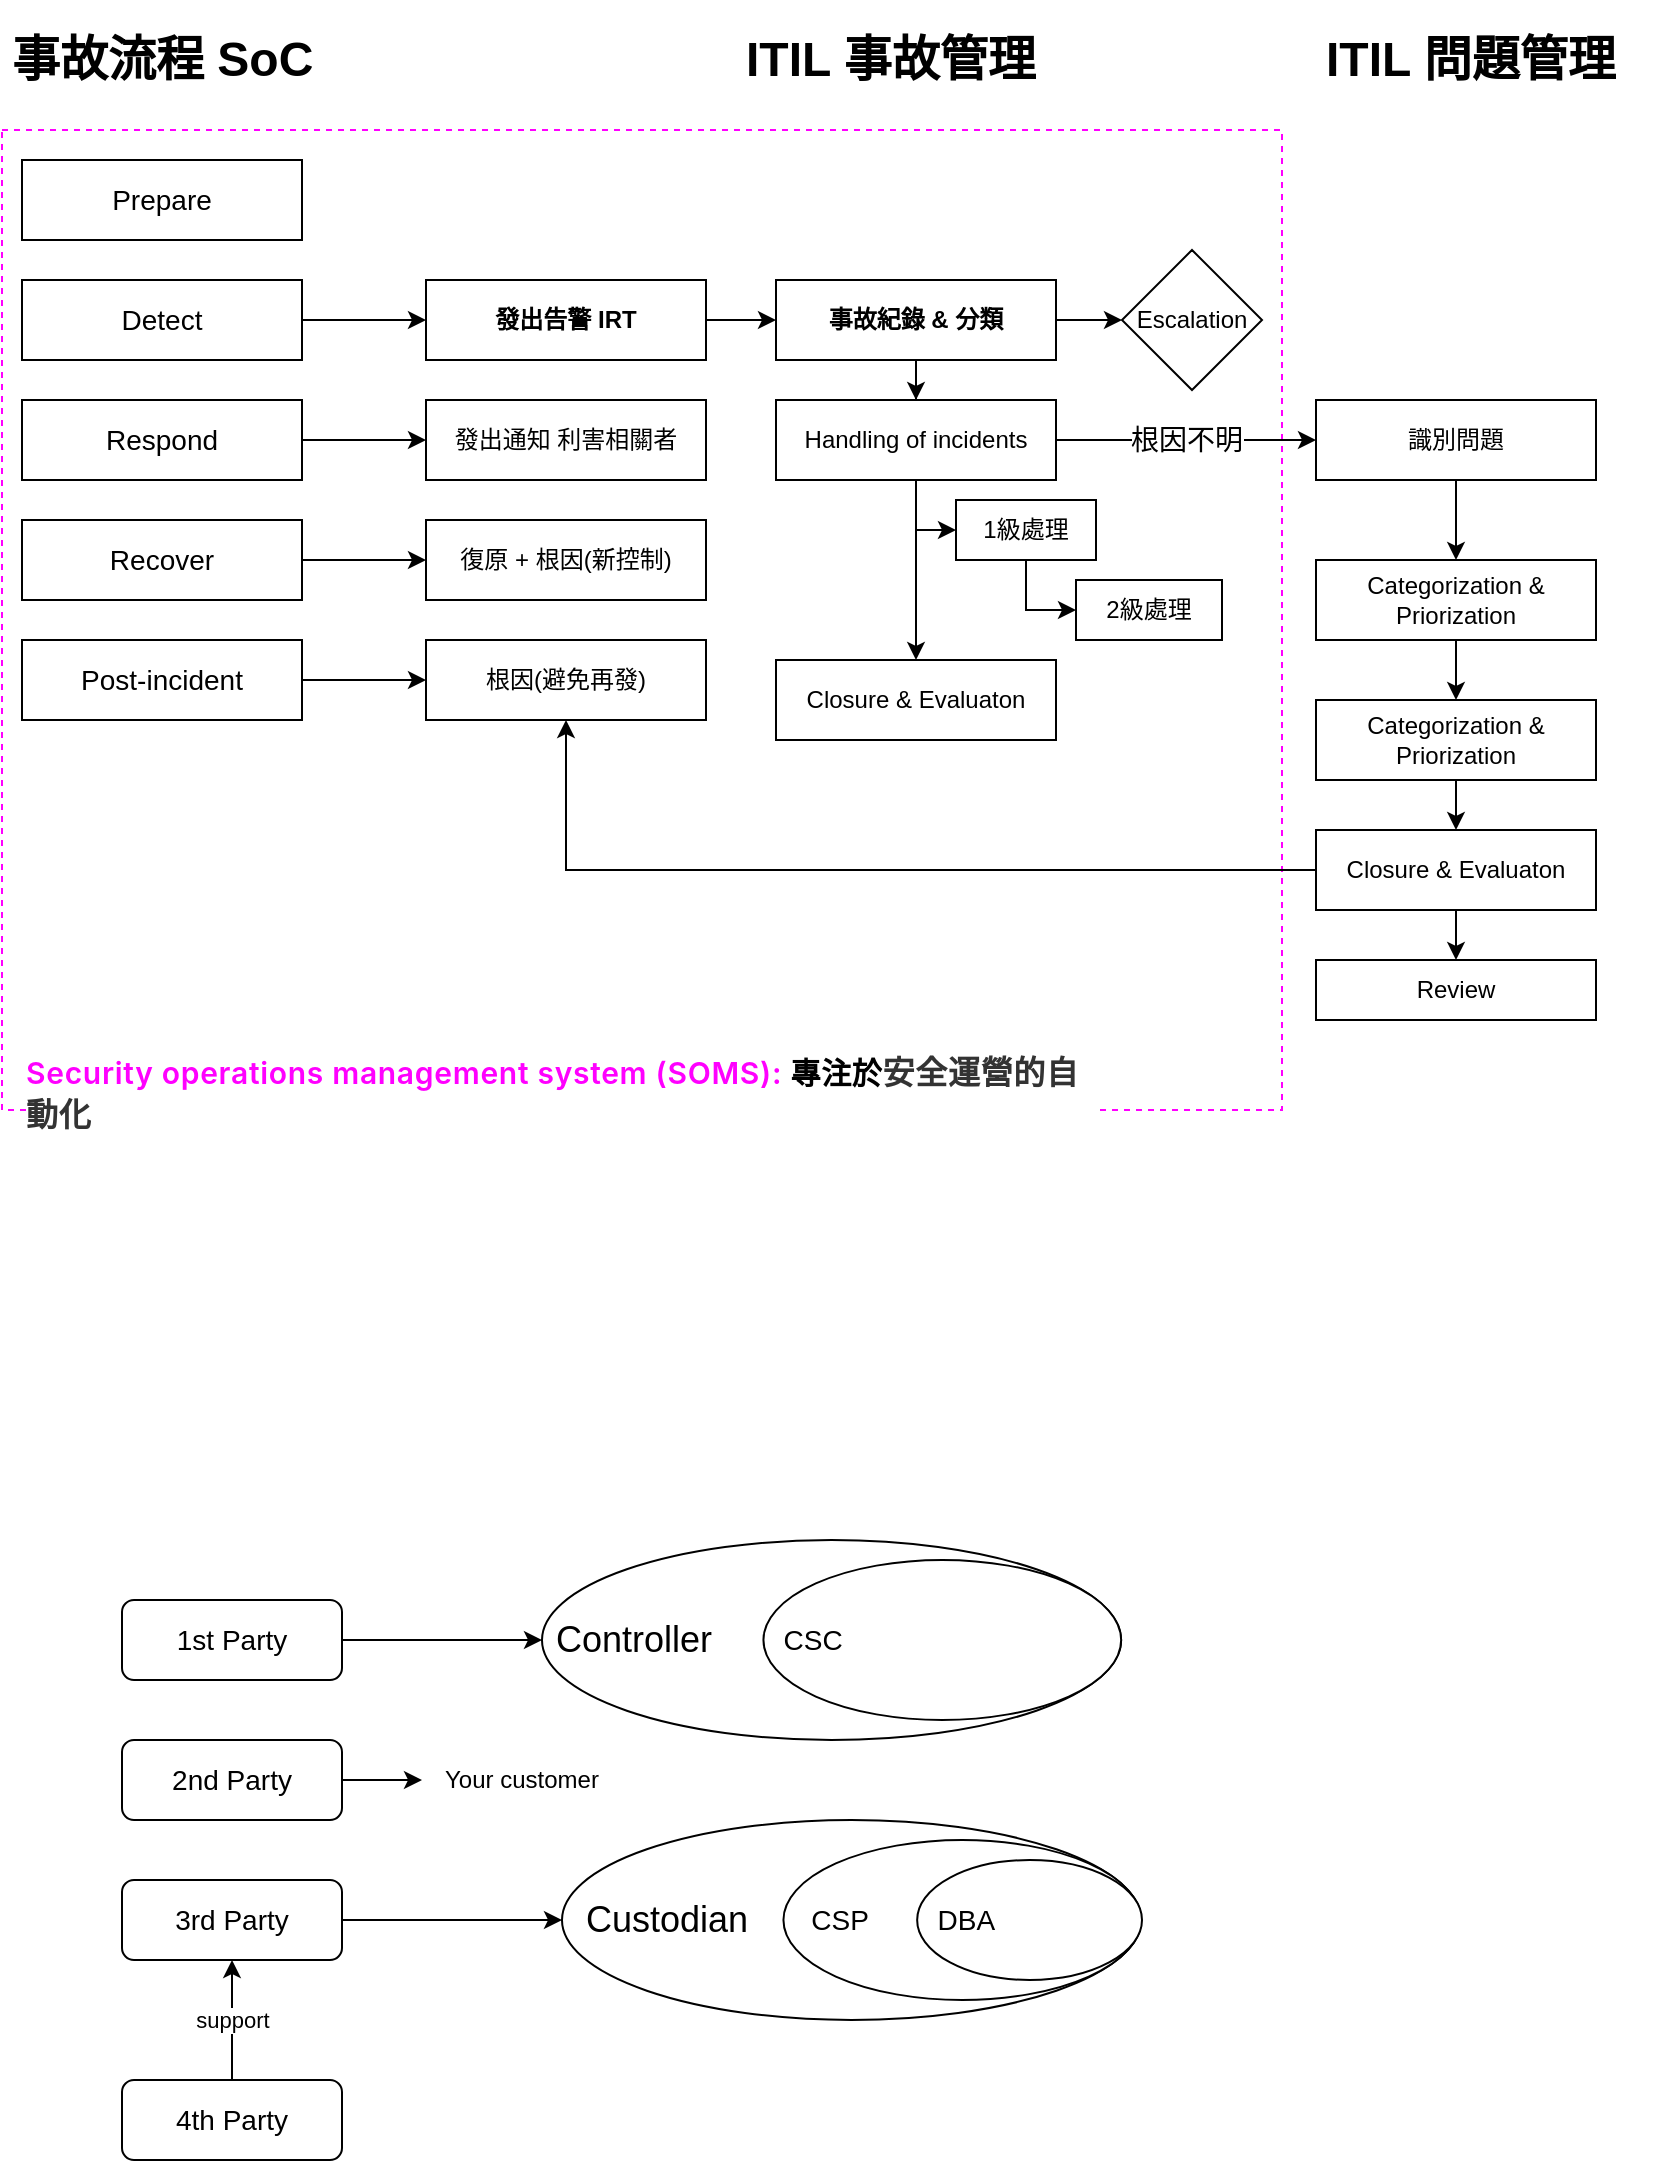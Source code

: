 <mxfile version="24.0.2" type="github">
  <diagram name="第 1 页" id="hQReIISKm8YCtOWLxGjV">
    <mxGraphModel dx="1434" dy="754" grid="1" gridSize="10" guides="1" tooltips="1" connect="1" arrows="1" fold="1" page="1" pageScale="1" pageWidth="827" pageHeight="1169" math="0" shadow="0">
      <root>
        <mxCell id="0" />
        <mxCell id="1" parent="0" />
        <mxCell id="yliNx0_WTpfWxn0OHZDb-20" value="" style="rounded=0;whiteSpace=wrap;html=1;fillColor=none;dashed=1;strokeColor=#FF00FF;" vertex="1" parent="1">
          <mxGeometry x="10" y="95" width="640" height="490" as="geometry" />
        </mxCell>
        <mxCell id="Ozge6DqlCok_twECxc4k-1" value="&lt;font style=&quot;font-size: 14px;&quot;&gt;Prepare&lt;/font&gt;" style="rounded=0;whiteSpace=wrap;html=1;" parent="1" vertex="1">
          <mxGeometry x="20" y="110" width="140" height="40" as="geometry" />
        </mxCell>
        <mxCell id="Ozge6DqlCok_twECxc4k-2" value="" style="edgeStyle=orthogonalEdgeStyle;rounded=0;orthogonalLoop=1;jettySize=auto;html=1;" parent="1" source="Ozge6DqlCok_twECxc4k-3" target="Ozge6DqlCok_twECxc4k-11" edge="1">
          <mxGeometry relative="1" as="geometry" />
        </mxCell>
        <mxCell id="Ozge6DqlCok_twECxc4k-3" value="&lt;font style=&quot;font-size: 14px;&quot;&gt;Detect&lt;/font&gt;" style="rounded=0;whiteSpace=wrap;html=1;" parent="1" vertex="1">
          <mxGeometry x="20" y="170" width="140" height="40" as="geometry" />
        </mxCell>
        <mxCell id="Ozge6DqlCok_twECxc4k-4" value="" style="edgeStyle=orthogonalEdgeStyle;rounded=0;orthogonalLoop=1;jettySize=auto;html=1;" parent="1" source="Ozge6DqlCok_twECxc4k-5" target="Ozge6DqlCok_twECxc4k-12" edge="1">
          <mxGeometry relative="1" as="geometry" />
        </mxCell>
        <mxCell id="Ozge6DqlCok_twECxc4k-5" value="&lt;font style=&quot;font-size: 14px;&quot;&gt;Respond&lt;/font&gt;" style="rounded=0;whiteSpace=wrap;html=1;" parent="1" vertex="1">
          <mxGeometry x="20" y="230" width="140" height="40" as="geometry" />
        </mxCell>
        <mxCell id="Ozge6DqlCok_twECxc4k-6" value="" style="edgeStyle=orthogonalEdgeStyle;rounded=0;orthogonalLoop=1;jettySize=auto;html=1;fontSize=14;" parent="1" source="Ozge6DqlCok_twECxc4k-7" target="Ozge6DqlCok_twECxc4k-36" edge="1">
          <mxGeometry relative="1" as="geometry" />
        </mxCell>
        <mxCell id="Ozge6DqlCok_twECxc4k-7" value="&lt;font style=&quot;font-size: 14px;&quot;&gt;Recover&lt;/font&gt;" style="rounded=0;whiteSpace=wrap;html=1;" parent="1" vertex="1">
          <mxGeometry x="20" y="290" width="140" height="40" as="geometry" />
        </mxCell>
        <mxCell id="yliNx0_WTpfWxn0OHZDb-22" value="" style="edgeStyle=orthogonalEdgeStyle;rounded=0;orthogonalLoop=1;jettySize=auto;html=1;" edge="1" parent="1" source="Ozge6DqlCok_twECxc4k-8" target="yliNx0_WTpfWxn0OHZDb-21">
          <mxGeometry relative="1" as="geometry" />
        </mxCell>
        <mxCell id="Ozge6DqlCok_twECxc4k-8" value="&lt;font style=&quot;font-size: 14px;&quot;&gt;Post-incident&lt;/font&gt;" style="rounded=0;whiteSpace=wrap;html=1;" parent="1" vertex="1">
          <mxGeometry x="20" y="350" width="140" height="40" as="geometry" />
        </mxCell>
        <mxCell id="Ozge6DqlCok_twECxc4k-9" value="&lt;h1&gt;事故流程 SoC&lt;/h1&gt;" style="text;html=1;strokeColor=none;fillColor=none;spacing=5;spacingTop=-20;whiteSpace=wrap;overflow=hidden;rounded=0;" parent="1" vertex="1">
          <mxGeometry x="10" y="40" width="180" height="50" as="geometry" />
        </mxCell>
        <mxCell id="Ozge6DqlCok_twECxc4k-10" value="" style="edgeStyle=orthogonalEdgeStyle;rounded=0;orthogonalLoop=1;jettySize=auto;html=1;fontSize=14;" parent="1" source="Ozge6DqlCok_twECxc4k-11" target="Ozge6DqlCok_twECxc4k-15" edge="1">
          <mxGeometry relative="1" as="geometry" />
        </mxCell>
        <mxCell id="Ozge6DqlCok_twECxc4k-11" value="&lt;b&gt;發出告警 IRT&lt;/b&gt;" style="rounded=0;whiteSpace=wrap;html=1;" parent="1" vertex="1">
          <mxGeometry x="222" y="170" width="140" height="40" as="geometry" />
        </mxCell>
        <mxCell id="Ozge6DqlCok_twECxc4k-12" value="發出通知 利害相關者" style="rounded=0;whiteSpace=wrap;html=1;" parent="1" vertex="1">
          <mxGeometry x="222" y="230" width="140" height="40" as="geometry" />
        </mxCell>
        <mxCell id="Ozge6DqlCok_twECxc4k-13" value="" style="edgeStyle=orthogonalEdgeStyle;rounded=0;orthogonalLoop=1;jettySize=auto;html=1;fontSize=14;" parent="1" source="Ozge6DqlCok_twECxc4k-15" target="Ozge6DqlCok_twECxc4k-20" edge="1">
          <mxGeometry relative="1" as="geometry" />
        </mxCell>
        <mxCell id="Ozge6DqlCok_twECxc4k-14" value="" style="edgeStyle=orthogonalEdgeStyle;rounded=0;orthogonalLoop=1;jettySize=auto;html=1;fontSize=14;" parent="1" source="Ozge6DqlCok_twECxc4k-15" target="Ozge6DqlCok_twECxc4k-37" edge="1">
          <mxGeometry relative="1" as="geometry" />
        </mxCell>
        <mxCell id="Ozge6DqlCok_twECxc4k-15" value="&lt;b&gt;事故紀錄 &amp;amp; 分類&lt;/b&gt;" style="rounded=0;whiteSpace=wrap;html=1;" parent="1" vertex="1">
          <mxGeometry x="397" y="170" width="140" height="40" as="geometry" />
        </mxCell>
        <mxCell id="Ozge6DqlCok_twECxc4k-16" value="&lt;h1&gt;ITIL 事故管理&lt;/h1&gt;" style="text;html=1;strokeColor=none;fillColor=none;spacing=5;spacingTop=-20;whiteSpace=wrap;overflow=hidden;rounded=0;" parent="1" vertex="1">
          <mxGeometry x="377" y="40" width="180" height="50" as="geometry" />
        </mxCell>
        <mxCell id="Ozge6DqlCok_twECxc4k-17" value="根因不明" style="edgeStyle=orthogonalEdgeStyle;rounded=0;orthogonalLoop=1;jettySize=auto;html=1;fontSize=14;" parent="1" source="Ozge6DqlCok_twECxc4k-20" target="Ozge6DqlCok_twECxc4k-23" edge="1">
          <mxGeometry relative="1" as="geometry" />
        </mxCell>
        <mxCell id="Ozge6DqlCok_twECxc4k-18" style="edgeStyle=orthogonalEdgeStyle;rounded=0;orthogonalLoop=1;jettySize=auto;html=1;entryX=0;entryY=0.5;entryDx=0;entryDy=0;fontSize=14;" parent="1" source="Ozge6DqlCok_twECxc4k-20" target="Ozge6DqlCok_twECxc4k-25" edge="1">
          <mxGeometry relative="1" as="geometry" />
        </mxCell>
        <mxCell id="Ozge6DqlCok_twECxc4k-19" style="edgeStyle=orthogonalEdgeStyle;rounded=0;orthogonalLoop=1;jettySize=auto;html=1;fontSize=14;" parent="1" source="Ozge6DqlCok_twECxc4k-20" target="Ozge6DqlCok_twECxc4k-27" edge="1">
          <mxGeometry relative="1" as="geometry" />
        </mxCell>
        <mxCell id="Ozge6DqlCok_twECxc4k-20" value="Handling of incidents" style="rounded=0;whiteSpace=wrap;html=1;" parent="1" vertex="1">
          <mxGeometry x="397" y="230" width="140" height="40" as="geometry" />
        </mxCell>
        <mxCell id="Ozge6DqlCok_twECxc4k-21" value="&lt;h1&gt;ITIL 問題管理&lt;/h1&gt;" style="text;html=1;strokeColor=none;fillColor=none;spacing=5;spacingTop=-20;whiteSpace=wrap;overflow=hidden;rounded=0;" parent="1" vertex="1">
          <mxGeometry x="667" y="40" width="180" height="50" as="geometry" />
        </mxCell>
        <mxCell id="Ozge6DqlCok_twECxc4k-22" value="" style="edgeStyle=orthogonalEdgeStyle;rounded=0;orthogonalLoop=1;jettySize=auto;html=1;fontSize=14;" parent="1" source="Ozge6DqlCok_twECxc4k-23" target="Ozge6DqlCok_twECxc4k-29" edge="1">
          <mxGeometry relative="1" as="geometry" />
        </mxCell>
        <mxCell id="Ozge6DqlCok_twECxc4k-23" value="識別問題" style="rounded=0;whiteSpace=wrap;html=1;" parent="1" vertex="1">
          <mxGeometry x="667" y="230" width="140" height="40" as="geometry" />
        </mxCell>
        <mxCell id="Ozge6DqlCok_twECxc4k-24" style="edgeStyle=orthogonalEdgeStyle;rounded=0;orthogonalLoop=1;jettySize=auto;html=1;entryX=0;entryY=0.5;entryDx=0;entryDy=0;fontSize=14;" parent="1" source="Ozge6DqlCok_twECxc4k-25" target="Ozge6DqlCok_twECxc4k-26" edge="1">
          <mxGeometry relative="1" as="geometry" />
        </mxCell>
        <mxCell id="Ozge6DqlCok_twECxc4k-25" value="1級處理" style="rounded=0;whiteSpace=wrap;html=1;" parent="1" vertex="1">
          <mxGeometry x="487" y="280" width="70" height="30" as="geometry" />
        </mxCell>
        <mxCell id="Ozge6DqlCok_twECxc4k-26" value="2級處理" style="rounded=0;whiteSpace=wrap;html=1;" parent="1" vertex="1">
          <mxGeometry x="547" y="320" width="73" height="30" as="geometry" />
        </mxCell>
        <mxCell id="Ozge6DqlCok_twECxc4k-27" value="Closure &amp;amp; Evaluaton" style="rounded=0;whiteSpace=wrap;html=1;" parent="1" vertex="1">
          <mxGeometry x="397" y="360" width="140" height="40" as="geometry" />
        </mxCell>
        <mxCell id="Ozge6DqlCok_twECxc4k-28" value="" style="edgeStyle=orthogonalEdgeStyle;rounded=0;orthogonalLoop=1;jettySize=auto;html=1;fontSize=14;" parent="1" source="Ozge6DqlCok_twECxc4k-29" target="Ozge6DqlCok_twECxc4k-31" edge="1">
          <mxGeometry relative="1" as="geometry" />
        </mxCell>
        <mxCell id="Ozge6DqlCok_twECxc4k-29" value="Categorization &amp;amp; Priorization" style="rounded=0;whiteSpace=wrap;html=1;" parent="1" vertex="1">
          <mxGeometry x="667" y="310" width="140" height="40" as="geometry" />
        </mxCell>
        <mxCell id="Ozge6DqlCok_twECxc4k-30" value="" style="edgeStyle=orthogonalEdgeStyle;rounded=0;orthogonalLoop=1;jettySize=auto;html=1;fontSize=14;" parent="1" source="Ozge6DqlCok_twECxc4k-31" target="Ozge6DqlCok_twECxc4k-34" edge="1">
          <mxGeometry relative="1" as="geometry" />
        </mxCell>
        <mxCell id="Ozge6DqlCok_twECxc4k-31" value="Categorization &amp;amp; Priorization" style="rounded=0;whiteSpace=wrap;html=1;" parent="1" vertex="1">
          <mxGeometry x="667" y="380" width="140" height="40" as="geometry" />
        </mxCell>
        <mxCell id="Ozge6DqlCok_twECxc4k-32" value="" style="edgeStyle=orthogonalEdgeStyle;rounded=0;orthogonalLoop=1;jettySize=auto;html=1;fontSize=14;" parent="1" source="Ozge6DqlCok_twECxc4k-34" target="Ozge6DqlCok_twECxc4k-35" edge="1">
          <mxGeometry relative="1" as="geometry" />
        </mxCell>
        <mxCell id="Ozge6DqlCok_twECxc4k-33" style="edgeStyle=orthogonalEdgeStyle;rounded=0;orthogonalLoop=1;jettySize=auto;html=1;fontSize=14;entryX=0.5;entryY=1;entryDx=0;entryDy=0;" parent="1" source="Ozge6DqlCok_twECxc4k-34" target="yliNx0_WTpfWxn0OHZDb-21" edge="1">
          <mxGeometry relative="1" as="geometry">
            <mxPoint x="290" y="410" as="targetPoint" />
          </mxGeometry>
        </mxCell>
        <mxCell id="Ozge6DqlCok_twECxc4k-34" value="Closure &amp;amp; Evaluaton" style="rounded=0;whiteSpace=wrap;html=1;" parent="1" vertex="1">
          <mxGeometry x="667" y="445" width="140" height="40" as="geometry" />
        </mxCell>
        <mxCell id="Ozge6DqlCok_twECxc4k-35" value="Review" style="rounded=0;whiteSpace=wrap;html=1;" parent="1" vertex="1">
          <mxGeometry x="667" y="510" width="140" height="30" as="geometry" />
        </mxCell>
        <mxCell id="Ozge6DqlCok_twECxc4k-36" value="復原 + 根因(新控制)" style="rounded=0;whiteSpace=wrap;html=1;" parent="1" vertex="1">
          <mxGeometry x="222" y="290" width="140" height="40" as="geometry" />
        </mxCell>
        <mxCell id="Ozge6DqlCok_twECxc4k-37" value="Escalation" style="rhombus;whiteSpace=wrap;html=1;rounded=0;" parent="1" vertex="1">
          <mxGeometry x="570" y="155" width="70" height="70" as="geometry" />
        </mxCell>
        <mxCell id="yliNx0_WTpfWxn0OHZDb-15" style="edgeStyle=orthogonalEdgeStyle;rounded=0;orthogonalLoop=1;jettySize=auto;html=1;entryX=0;entryY=0.5;entryDx=0;entryDy=0;" edge="1" parent="1" source="yliNx0_WTpfWxn0OHZDb-2" target="yliNx0_WTpfWxn0OHZDb-12">
          <mxGeometry relative="1" as="geometry" />
        </mxCell>
        <mxCell id="yliNx0_WTpfWxn0OHZDb-2" value="&lt;font style=&quot;font-size: 14px;&quot;&gt;1st Party&lt;/font&gt;" style="rounded=1;whiteSpace=wrap;html=1;" vertex="1" parent="1">
          <mxGeometry x="70" y="830" width="110" height="40" as="geometry" />
        </mxCell>
        <mxCell id="yliNx0_WTpfWxn0OHZDb-17" value="" style="edgeStyle=orthogonalEdgeStyle;rounded=0;orthogonalLoop=1;jettySize=auto;html=1;" edge="1" parent="1" source="yliNx0_WTpfWxn0OHZDb-4" target="yliNx0_WTpfWxn0OHZDb-16">
          <mxGeometry relative="1" as="geometry" />
        </mxCell>
        <mxCell id="yliNx0_WTpfWxn0OHZDb-4" value="&lt;font style=&quot;font-size: 14px;&quot;&gt;2nd Party&lt;/font&gt;" style="rounded=1;whiteSpace=wrap;html=1;" vertex="1" parent="1">
          <mxGeometry x="70" y="900" width="110" height="40" as="geometry" />
        </mxCell>
        <mxCell id="yliNx0_WTpfWxn0OHZDb-9" style="edgeStyle=orthogonalEdgeStyle;rounded=0;orthogonalLoop=1;jettySize=auto;html=1;entryX=0;entryY=0.5;entryDx=0;entryDy=0;" edge="1" parent="1" source="yliNx0_WTpfWxn0OHZDb-5" target="yliNx0_WTpfWxn0OHZDb-1">
          <mxGeometry relative="1" as="geometry" />
        </mxCell>
        <mxCell id="yliNx0_WTpfWxn0OHZDb-5" value="&lt;font style=&quot;font-size: 14px;&quot;&gt;3rd Party&lt;/font&gt;" style="rounded=1;whiteSpace=wrap;html=1;" vertex="1" parent="1">
          <mxGeometry x="70" y="970" width="110" height="40" as="geometry" />
        </mxCell>
        <mxCell id="yliNx0_WTpfWxn0OHZDb-18" value="support" style="edgeStyle=orthogonalEdgeStyle;rounded=0;orthogonalLoop=1;jettySize=auto;html=1;" edge="1" parent="1" source="yliNx0_WTpfWxn0OHZDb-6" target="yliNx0_WTpfWxn0OHZDb-5">
          <mxGeometry relative="1" as="geometry" />
        </mxCell>
        <mxCell id="yliNx0_WTpfWxn0OHZDb-6" value="&lt;font style=&quot;font-size: 14px;&quot;&gt;4th Party&lt;/font&gt;" style="rounded=1;whiteSpace=wrap;html=1;" vertex="1" parent="1">
          <mxGeometry x="70" y="1070" width="110" height="40" as="geometry" />
        </mxCell>
        <mxCell id="yliNx0_WTpfWxn0OHZDb-10" value="" style="group" vertex="1" connectable="0" parent="1">
          <mxGeometry x="290" y="940" width="290" height="100" as="geometry" />
        </mxCell>
        <mxCell id="yliNx0_WTpfWxn0OHZDb-1" value="&lt;font style=&quot;font-size: 18px;&quot;&gt;&amp;nbsp; Custodian&lt;/font&gt;" style="ellipse;whiteSpace=wrap;html=1;align=left;" vertex="1" parent="yliNx0_WTpfWxn0OHZDb-10">
          <mxGeometry width="289.574" height="100" as="geometry" />
        </mxCell>
        <mxCell id="yliNx0_WTpfWxn0OHZDb-7" value="&lt;font style=&quot;font-size: 14px;&quot;&gt;&amp;nbsp; &amp;nbsp;CSP&lt;/font&gt;" style="ellipse;whiteSpace=wrap;html=1;align=left;" vertex="1" parent="yliNx0_WTpfWxn0OHZDb-10">
          <mxGeometry x="110.72" y="10" width="178.855" height="80" as="geometry" />
        </mxCell>
        <mxCell id="yliNx0_WTpfWxn0OHZDb-8" value="&lt;span style=&quot;font-size: 14px;&quot;&gt;&amp;nbsp; DBA&lt;/span&gt;" style="ellipse;whiteSpace=wrap;html=1;align=left;" vertex="1" parent="yliNx0_WTpfWxn0OHZDb-10">
          <mxGeometry x="177.577" y="20" width="112.423" height="60" as="geometry" />
        </mxCell>
        <mxCell id="yliNx0_WTpfWxn0OHZDb-11" value="" style="group" vertex="1" connectable="0" parent="1">
          <mxGeometry x="280" y="800" width="290" height="100" as="geometry" />
        </mxCell>
        <mxCell id="yliNx0_WTpfWxn0OHZDb-12" value="&lt;font style=&quot;font-size: 18px;&quot;&gt;&amp;nbsp;Controller&lt;/font&gt;" style="ellipse;whiteSpace=wrap;html=1;align=left;" vertex="1" parent="yliNx0_WTpfWxn0OHZDb-11">
          <mxGeometry width="289.574" height="100" as="geometry" />
        </mxCell>
        <mxCell id="yliNx0_WTpfWxn0OHZDb-13" value="&lt;span style=&quot;font-size: 14px;&quot;&gt;&amp;nbsp; CSC&lt;/span&gt;" style="ellipse;whiteSpace=wrap;html=1;align=left;" vertex="1" parent="yliNx0_WTpfWxn0OHZDb-11">
          <mxGeometry x="110.72" y="10" width="178.855" height="80" as="geometry" />
        </mxCell>
        <mxCell id="yliNx0_WTpfWxn0OHZDb-16" value="Your customer" style="text;html=1;align=center;verticalAlign=middle;whiteSpace=wrap;rounded=0;" vertex="1" parent="1">
          <mxGeometry x="220" y="905" width="100" height="30" as="geometry" />
        </mxCell>
        <mxCell id="yliNx0_WTpfWxn0OHZDb-19" value="&lt;h3 class=&quot;part in-view&quot; data-startline=&quot;573&quot; data-endline=&quot;573&quot; id=&quot;Security-operations-management-system-SOMS&quot; data-id=&quot;Security-operations-management-system-SOMS&quot; data-original-title=&quot;&quot; title=&quot;&quot; aria-describedby=&quot;popover423674&quot; style=&quot;box-sizing: border-box; --tw-border-spacing-x: 0; --tw-border-spacing-y: 0; --tw-translate-x: 0; --tw-translate-y: 0; --tw-rotate: 0; --tw-skew-x: 0; --tw-skew-y: 0; --tw-scale-x: 1; --tw-scale-y: 1; --tw-pan-x: ; --tw-pan-y: ; --tw-pinch-zoom: ; --tw-scroll-snap-strictness: proximity; --tw-ordinal: ; --tw-slashed-zero: ; --tw-numeric-figure: ; --tw-numeric-spacing: ; --tw-numeric-fraction: ; --tw-ring-inset: ; --tw-ring-offset-width: 0px; --tw-ring-offset-color: #fff; --tw-ring-color: rgb(59 130 246 / .5); --tw-ring-offset-shadow: 0 0 #0000; --tw-ring-shadow: 0 0 #0000; --tw-shadow: 0 0 #0000; --tw-shadow-colored: 0 0 #0000; --tw-blur: ; --tw-brightness: ; --tw-contrast: ; --tw-grayscale: ; --tw-hue-rotate: ; --tw-invert: ; --tw-saturate: ; --tw-sepia: ; --tw-drop-shadow: ; --tw-backdrop-blur: ; --tw-backdrop-brightness: ; --tw-backdrop-contrast: ; --tw-backdrop-grayscale: ; --tw-backdrop-hue-rotate: ; --tw-backdrop-invert: ; --tw-backdrop-opacity: ; --tw-backdrop-saturate: ; --tw-backdrop-sepia: ; font-family: -apple-system, BlinkMacSystemFont, &amp;quot;Segoe UI&amp;quot;, &amp;quot;Helvetica Neue&amp;quot;, Helvetica, Roboto, Arial, &amp;quot;PingFang TC&amp;quot;, &amp;quot;Microsoft JhengHei&amp;quot;, 微軟正黑, sans-serif, &amp;quot;Apple Color Emoji&amp;quot;, &amp;quot;Segoe UI Emoji&amp;quot;, &amp;quot;Segoe UI Symbol&amp;quot;; font-weight: 600; line-height: 1.25; margin-top: 24px; margin-bottom: 16px; font-size: 1.25em; font-style: normal; font-variant-ligatures: normal; font-variant-caps: normal; letter-spacing: 0.35px; orphans: 2; text-align: start; text-indent: 0px; text-transform: none; widows: 2; word-spacing: 0px; -webkit-text-stroke-width: 0px; white-space: normal; background-color: rgb(255, 255, 255); text-decoration-thickness: initial; text-decoration-style: initial; text-decoration-color: initial;&quot;&gt;&lt;span data-position=&quot;20847&quot; data-size=&quot;44&quot; style=&quot;box-sizing: border-box; --tw-border-spacing-x: 0; --tw-border-spacing-y: 0; --tw-translate-x: 0; --tw-translate-y: 0; --tw-rotate: 0; --tw-skew-x: 0; --tw-skew-y: 0; --tw-scale-x: 1; --tw-scale-y: 1; --tw-pan-x: ; --tw-pan-y: ; --tw-pinch-zoom: ; --tw-scroll-snap-strictness: proximity; --tw-ordinal: ; --tw-slashed-zero: ; --tw-numeric-figure: ; --tw-numeric-spacing: ; --tw-numeric-fraction: ; --tw-ring-inset: ; --tw-ring-offset-width: 0px; --tw-ring-offset-color: #fff; --tw-ring-color: rgb(59 130 246 / .5); --tw-ring-offset-shadow: 0 0 #0000; --tw-ring-shadow: 0 0 #0000; --tw-shadow: 0 0 #0000; --tw-shadow-colored: 0 0 #0000; --tw-blur: ; --tw-brightness: ; --tw-contrast: ; --tw-grayscale: ; --tw-hue-rotate: ; --tw-invert: ; --tw-saturate: ; --tw-sepia: ; --tw-drop-shadow: ; --tw-backdrop-blur: ; --tw-backdrop-brightness: ; --tw-backdrop-contrast: ; --tw-backdrop-grayscale: ; --tw-backdrop-hue-rotate: ; --tw-backdrop-invert: ; --tw-backdrop-opacity: ; --tw-backdrop-saturate: ; --tw-backdrop-sepia: ;&quot;&gt;&lt;font color=&quot;#ff00ff&quot;&gt;Security operations management system (SOMS):&amp;nbsp;&lt;/font&gt;&lt;/span&gt;專注於&lt;span style=&quot;box-sizing: border-box; --tw-border-spacing-x: 0; --tw-border-spacing-y: 0; --tw-translate-x: 0; --tw-translate-y: 0; --tw-rotate: 0; --tw-skew-x: 0; --tw-skew-y: 0; --tw-scale-x: 1; --tw-scale-y: 1; --tw-pan-x: ; --tw-pan-y: ; --tw-pinch-zoom: ; --tw-scroll-snap-strictness: proximity; --tw-ordinal: ; --tw-slashed-zero: ; --tw-numeric-figure: ; --tw-numeric-spacing: ; --tw-numeric-fraction: ; --tw-ring-inset: ; --tw-ring-offset-width: 0px; --tw-ring-offset-color: #fff; --tw-ring-color: rgb(59 130 246 / .5); --tw-ring-offset-shadow: 0 0 #0000; --tw-ring-shadow: 0 0 #0000; --tw-shadow: 0 0 #0000; --tw-shadow-colored: 0 0 #0000; --tw-blur: ; --tw-brightness: ; --tw-contrast: ; --tw-grayscale: ; --tw-hue-rotate: ; --tw-invert: ; --tw-saturate: ; --tw-sepia: ; --tw-drop-shadow: ; --tw-backdrop-blur: ; --tw-backdrop-brightness: ; --tw-backdrop-contrast: ; --tw-backdrop-grayscale: ; --tw-backdrop-hue-rotate: ; --tw-backdrop-invert: ; --tw-backdrop-opacity: ; --tw-backdrop-saturate: ; --tw-backdrop-sepia: ; color: rgb(51, 51, 51); font-size: 16px; letter-spacing: 0.35px;&quot; data-size=&quot;0&quot; data-position=&quot;21160&quot;&gt;&lt;span style=&quot;box-sizing: border-box; --tw-border-spacing-x: 0; --tw-border-spacing-y: 0; --tw-translate-x: 0; --tw-translate-y: 0; --tw-rotate: 0; --tw-skew-x: 0; --tw-skew-y: 0; --tw-scale-x: 1; --tw-scale-y: 1; --tw-pan-x: ; --tw-pan-y: ; --tw-pinch-zoom: ; --tw-scroll-snap-strictness: proximity; --tw-ordinal: ; --tw-slashed-zero: ; --tw-numeric-figure: ; --tw-numeric-spacing: ; --tw-numeric-fraction: ; --tw-ring-inset: ; --tw-ring-offset-width: 0px; --tw-ring-offset-color: #fff; --tw-ring-color: rgb(59 130 246 / .5); --tw-ring-offset-shadow: 0 0 #0000; --tw-ring-shadow: 0 0 #0000; --tw-shadow: 0 0 #0000; --tw-shadow-colored: 0 0 #0000; --tw-blur: ; --tw-brightness: ; --tw-contrast: ; --tw-grayscale: ; --tw-hue-rotate: ; --tw-invert: ; --tw-saturate: ; --tw-sepia: ; --tw-drop-shadow: ; --tw-backdrop-blur: ; --tw-backdrop-brightness: ; --tw-backdrop-contrast: ; --tw-backdrop-grayscale: ; --tw-backdrop-hue-rotate: ; --tw-backdrop-invert: ; --tw-backdrop-opacity: ; --tw-backdrop-saturate: ; --tw-backdrop-sepia: ;&quot; data-size=&quot;8&quot; data-position=&quot;21162&quot;&gt;安全運營的自動化&lt;/span&gt;&lt;/span&gt;&lt;/h3&gt;" style="text;whiteSpace=wrap;html=1;" vertex="1" parent="1">
          <mxGeometry x="20" y="525" width="536" height="60" as="geometry" />
        </mxCell>
        <mxCell id="yliNx0_WTpfWxn0OHZDb-21" value="根因(避免再發)" style="rounded=0;whiteSpace=wrap;html=1;" vertex="1" parent="1">
          <mxGeometry x="222" y="350" width="140" height="40" as="geometry" />
        </mxCell>
      </root>
    </mxGraphModel>
  </diagram>
</mxfile>
